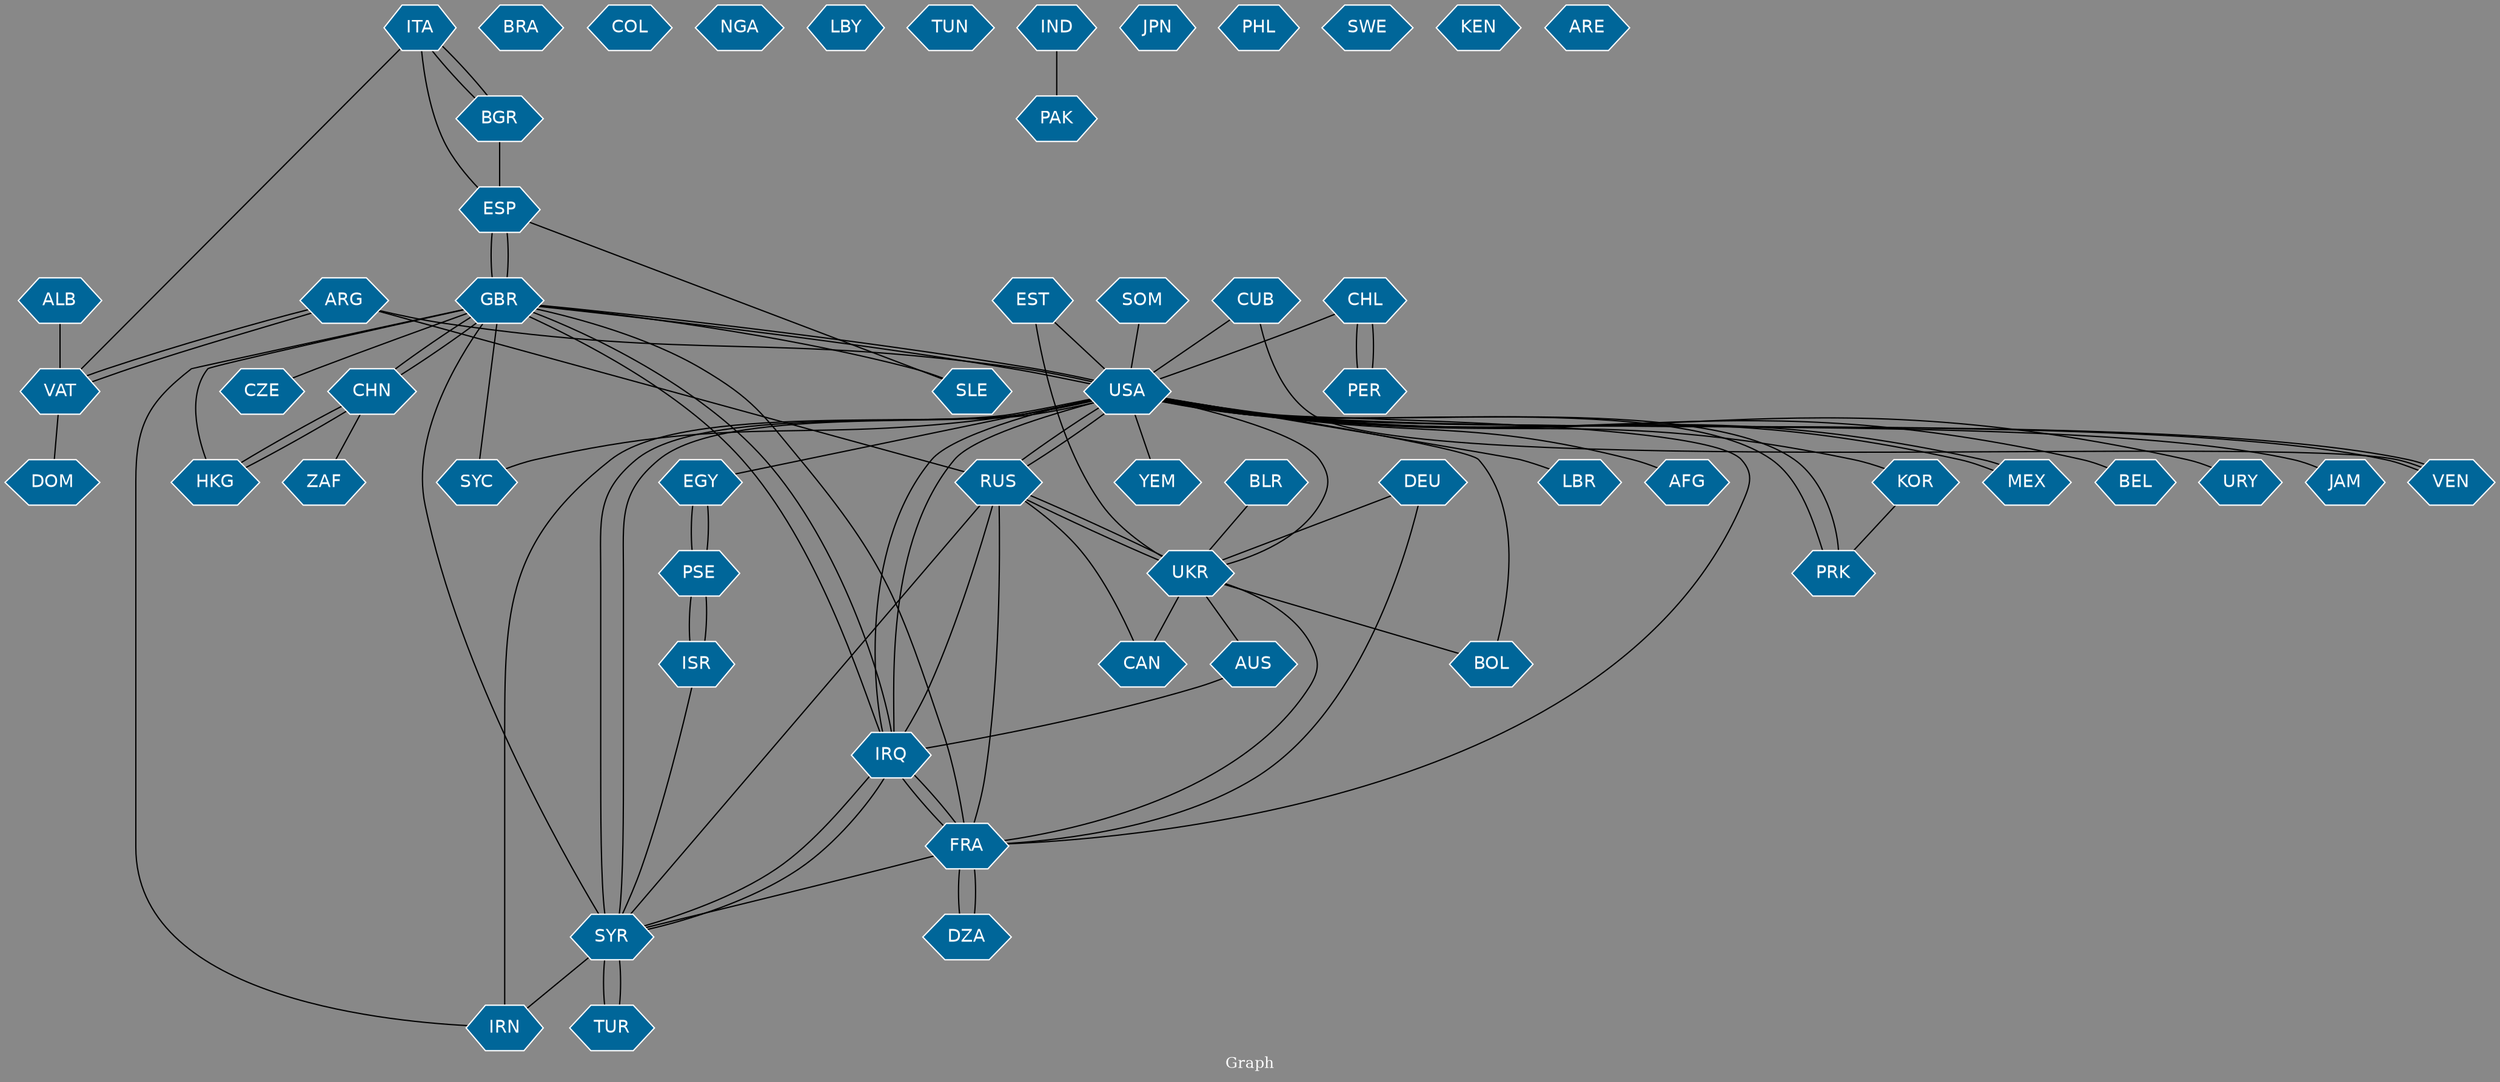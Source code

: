 // Countries together in item graph
graph {
	graph [bgcolor="#888888" fontcolor=white fontsize=12 label="Graph" outputorder=edgesfirst overlap=prism]
	node [color=white fillcolor="#006699" fontcolor=white fontname=Helvetica shape=hexagon style=filled]
	edge [arrowhead=open color=black fontcolor=white fontname=Courier fontsize=12]
		ESP [label=ESP]
		UKR [label=UKR]
		USA [label=USA]
		RUS [label=RUS]
		BRA [label=BRA]
		IRQ [label=IRQ]
		CHN [label=CHN]
		ISR [label=ISR]
		PSE [label=PSE]
		ARG [label=ARG]
		DEU [label=DEU]
		SOM [label=SOM]
		FRA [label=FRA]
		VEN [label=VEN]
		GBR [label=GBR]
		CUB [label=CUB]
		SYR [label=SYR]
		BOL [label=BOL]
		IRN [label=IRN]
		COL [label=COL]
		VAT [label=VAT]
		SLE [label=SLE]
		ZAF [label=ZAF]
		PRK [label=PRK]
		DOM [label=DOM]
		DZA [label=DZA]
		HKG [label=HKG]
		CZE [label=CZE]
		KOR [label=KOR]
		NGA [label=NGA]
		LBY [label=LBY]
		MEX [label=MEX]
		TUN [label=TUN]
		AUS [label=AUS]
		TUR [label=TUR]
		PER [label=PER]
		SYC [label=SYC]
		ALB [label=ALB]
		BEL [label=BEL]
		URY [label=URY]
		PAK [label=PAK]
		JAM [label=JAM]
		JPN [label=JPN]
		IND [label=IND]
		EGY [label=EGY]
		YEM [label=YEM]
		LBR [label=LBR]
		ITA [label=ITA]
		BGR [label=BGR]
		PHL [label=PHL]
		AFG [label=AFG]
		CHL [label=CHL]
		CAN [label=CAN]
		SWE [label=SWE]
		EST [label=EST]
		KEN [label=KEN]
		BLR [label=BLR]
		ARE [label=ARE]
			GBR -- IRN [weight=2]
			IRQ -- GBR [weight=2]
			SYR -- TUR [weight=1]
			VEN -- USA [weight=1]
			HKG -- GBR [weight=2]
			VAT -- ARG [weight=1]
			ESP -- SLE [weight=1]
			ITA -- BGR [weight=1]
			ARG -- USA [weight=1]
			TUR -- SYR [weight=7]
			USA -- RUS [weight=2]
			GBR -- CZE [weight=1]
			EST -- UKR [weight=1]
			UKR -- AUS [weight=1]
			RUS -- CAN [weight=1]
			ARG -- RUS [weight=1]
			ARG -- VAT [weight=1]
			CHN -- ZAF [weight=1]
			USA -- YEM [weight=1]
			PRK -- USA [weight=1]
			SYR -- IRN [weight=2]
			USA -- IRN [weight=2]
			CHL -- PER [weight=2]
			KOR -- PRK [weight=1]
			USA -- BEL [weight=1]
			USA -- AFG [weight=1]
			USA -- LBR [weight=1]
			EGY -- PSE [weight=1]
			CHN -- GBR [weight=1]
			GBR -- CHN [weight=1]
			RUS -- SYR [weight=1]
			PER -- CHL [weight=1]
			AUS -- IRQ [weight=1]
			UKR -- BOL [weight=1]
			DZA -- FRA [weight=1]
			USA -- IRQ [weight=3]
			BLR -- UKR [weight=1]
			GBR -- SLE [weight=1]
			PSE -- EGY [weight=1]
			UKR -- USA [weight=1]
			GBR -- ESP [weight=1]
			IRQ -- SYR [weight=1]
			PSE -- ISR [weight=3]
			HKG -- CHN [weight=3]
			CHL -- USA [weight=1]
			GBR -- IRQ [weight=1]
			USA -- KOR [weight=1]
			FRA -- USA [weight=1]
			DEU -- FRA [weight=1]
			ISR -- PSE [weight=7]
			IND -- PAK [weight=1]
			FRA -- GBR [weight=1]
			ALB -- VAT [weight=1]
			USA -- SYR [weight=7]
			SYR -- IRQ [weight=3]
			USA -- JAM [weight=2]
			BGR -- ITA [weight=1]
			BGR -- ESP [weight=2]
			FRA -- DZA [weight=1]
			VAT -- DOM [weight=1]
			FRA -- SYR [weight=2]
			MEX -- USA [weight=2]
			USA -- MEX [weight=1]
			SOM -- USA [weight=1]
			RUS -- UKR [weight=10]
			FRA -- RUS [weight=2]
			ESP -- GBR [weight=2]
			IRQ -- FRA [weight=1]
			USA -- BOL [weight=1]
			GBR -- USA [weight=1]
			CUB -- VEN [weight=1]
			USA -- PRK [weight=3]
			SYR -- USA [weight=3]
			DEU -- UKR [weight=1]
			UKR -- RUS [weight=12]
			USA -- EGY [weight=2]
			ISR -- SYR [weight=1]
			IRQ -- USA [weight=1]
			UKR -- CAN [weight=1]
			FRA -- IRQ [weight=2]
			RUS -- IRQ [weight=1]
			ITA -- VAT [weight=1]
			RUS -- USA [weight=3]
			USA -- VEN [weight=1]
			CUB -- USA [weight=1]
			USA -- URY [weight=1]
			SYC -- GBR [weight=1]
			USA -- SYC [weight=1]
			SYR -- GBR [weight=1]
			USA -- GBR [weight=2]
			FRA -- UKR [weight=1]
			ITA -- ESP [weight=2]
			EST -- USA [weight=1]
			CHN -- HKG [weight=2]
}